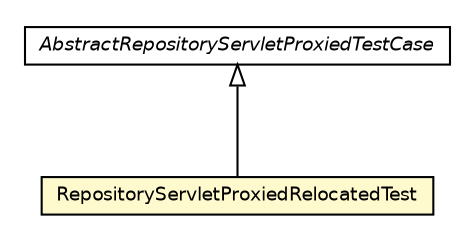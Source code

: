 #!/usr/local/bin/dot
#
# Class diagram 
# Generated by UmlGraph version 4.6 (http://www.spinellis.gr/sw/umlgraph)
#

digraph G {
	edge [fontname="Helvetica",fontsize=10,labelfontname="Helvetica",labelfontsize=10];
	node [fontname="Helvetica",fontsize=10,shape=plaintext];
	// org.apache.maven.archiva.webdav.RepositoryServletProxiedRelocatedTest
	c48520 [label=<<table border="0" cellborder="1" cellspacing="0" cellpadding="2" port="p" bgcolor="lemonChiffon" href="./RepositoryServletProxiedRelocatedTest.html">
		<tr><td><table border="0" cellspacing="0" cellpadding="1">
			<tr><td> RepositoryServletProxiedRelocatedTest </td></tr>
		</table></td></tr>
		</table>>, fontname="Helvetica", fontcolor="black", fontsize=9.0];
	// org.apache.maven.archiva.webdav.AbstractRepositoryServletProxiedTestCase
	c48539 [label=<<table border="0" cellborder="1" cellspacing="0" cellpadding="2" port="p" href="./AbstractRepositoryServletProxiedTestCase.html">
		<tr><td><table border="0" cellspacing="0" cellpadding="1">
			<tr><td><font face="Helvetica-Oblique"> AbstractRepositoryServletProxiedTestCase </font></td></tr>
		</table></td></tr>
		</table>>, fontname="Helvetica", fontcolor="black", fontsize=9.0];
	//org.apache.maven.archiva.webdav.RepositoryServletProxiedRelocatedTest extends org.apache.maven.archiva.webdav.AbstractRepositoryServletProxiedTestCase
	c48539:p -> c48520:p [dir=back,arrowtail=empty];
}


